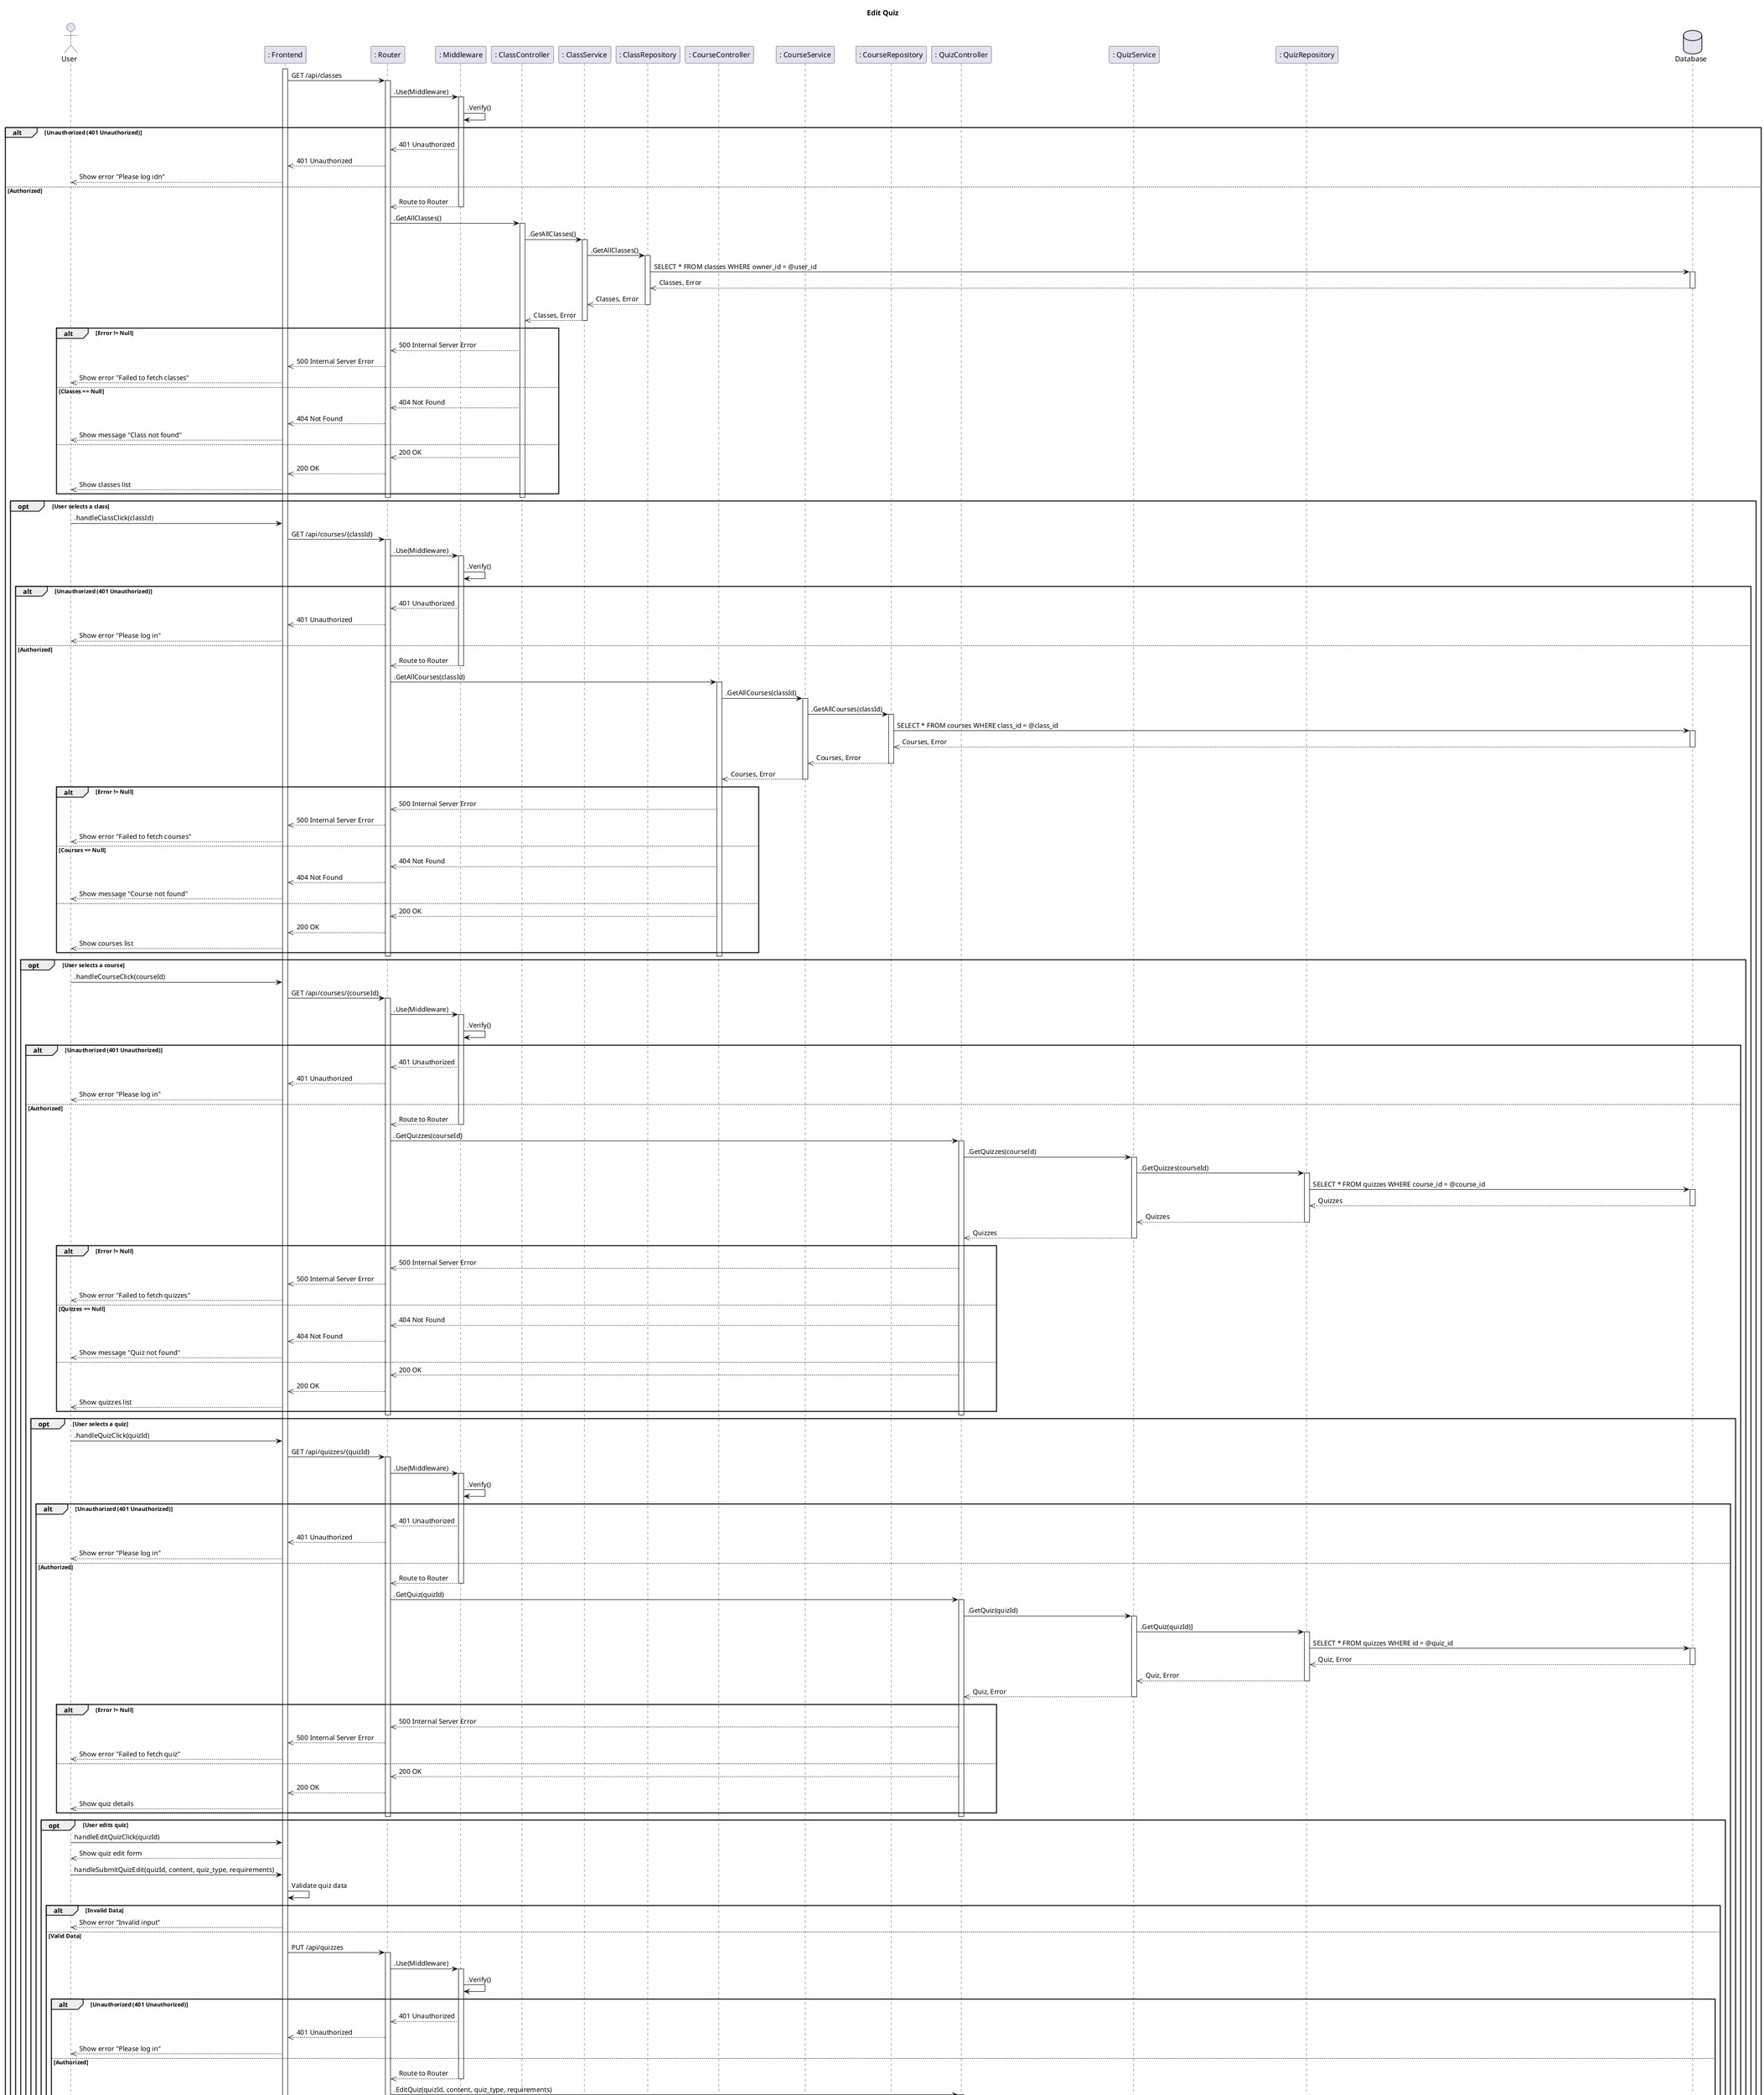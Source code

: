 @startuml SequenceDiagram
title Edit Quiz

actor User

participant ": Frontend" as Frontend
participant ": Router" as Router
participant ": Middleware" as Middleware

participant ": ClassController" as ClassController
participant ": ClassService" as ClassService
participant ": ClassRepository" as ClassRepository

participant ": CourseController" as CourseController
participant ": CourseService" as CourseService
participant ": CourseRepository" as CourseRepository

participant ": QuizController" as QuizController
participant ": QuizService" as QuizService
participant ": QuizRepository" as QuizRepository

database Database

activate Frontend

Frontend -> Router: GET /api/classes
activate Router

Router -> Middleware: .Use(Middleware)
activate Middleware
Middleware -> Middleware : .Verify()

alt Unauthorized (401 Unauthorized)
  Middleware -->> Router: 401 Unauthorized
  Router -->> Frontend: 401 Unauthorized
  Frontend -->> User: Show error "Please log idn"
else Authorized
  Middleware -->> Router: Route to Router
  deactivate Middleware
  Router -> ClassController: .GetAllClasses()
  activate ClassController
  ClassController -> ClassService: .GetAllClasses()
  activate ClassService
  ClassService -> ClassRepository: .GetAllClasses()
  activate ClassRepository
  ClassRepository -> Database: SELECT * FROM classes WHERE owner_id = @user_id
  activate Database
  Database -->> ClassRepository : Classes, Error
  deactivate Database
  ClassRepository -->> ClassService : Classes, Error
  deactivate ClassRepository
  ClassService -->> ClassController : Classes, Error
  deactivate ClassService
  alt Error != Null
    ClassController -->> Router : 500 Internal Server Error
    Router -->> Frontend : 500 Internal Server Error
    Frontend -->> User : Show error "Failed to fetch classes"
  else Classes == Null
    ClassController -->> Router : 404 Not Found
    Router -->> Frontend : 404 Not Found
    Frontend -->> User : Show message "Class not found"
  else
    ClassController -->> Router : 200 OK
    Router -->> Frontend : 200 OK
    Frontend -->> User : Show classes list
  end
  deactivate ClassController
  deactivate Router

  opt User selects a class
    User -> Frontend: .handleClassClick(classId)
    Frontend -> Router: GET /api/courses/{classId}
    activate Router

    Router -> Middleware: .Use(Middleware)
    activate Middleware
    Middleware -> Middleware : .Verify()

    alt Unauthorized (401 Unauthorized)
        Middleware -->> Router: 401 Unauthorized
        Router -->> Frontend: 401 Unauthorized
        Frontend -->> User: Show error "Please log in"
    else Authorized
        Middleware -->> Router: Route to Router
        deactivate Middleware
        Router -> CourseController: .GetAllCourses(classId)
        activate CourseController
        CourseController -> CourseService: .GetAllCourses(classId)
        activate CourseService
        CourseService -> CourseRepository: .GetAllCourses(classId)
        activate CourseRepository
        CourseRepository -> Database: SELECT * FROM courses WHERE class_id = @class_id
        activate Database
        Database -->> CourseRepository : Courses, Error
        deactivate Database
        CourseRepository -->> CourseService : Courses, Error
        deactivate CourseRepository
        CourseService -->> CourseController : Courses, Error
        deactivate CourseService
        alt Error != Null
            CourseController -->> Router : 500 Internal Server Error
            Router -->> Frontend : 500 Internal Server Error
            Frontend -->> User : Show error "Failed to fetch courses"
        else Courses == Null
            CourseController -->> Router : 404 Not Found
            Router -->> Frontend : 404 Not Found
            Frontend -->> User : Show message "Course not found"
        else
            CourseController -->> Router : 200 OK
            Router -->> Frontend : 200 OK
            Frontend -->> User : Show courses list
        end
        deactivate CourseController
        deactivate Router

        opt User selects a course
          User -> Frontend: .handleCourseClick(courseId)
          Frontend -> Router: GET /api/courses/{courseId}
          activate Router
          Router -> Middleware: .Use(Middleware)
          activate Middleware
          Middleware -> Middleware : .Verify()
          alt Unauthorized (401 Unauthorized)
            Middleware -->> Router: 401 Unauthorized
            Router -->> Frontend: 401 Unauthorized
            Frontend -->> User: Show error "Please log in"
          else Authorized
            Middleware -->> Router: Route to Router
            deactivate Middleware
            Router -> QuizController: .GetQuizzes(courseId)
            activate QuizController
            QuizController -> QuizService: .GetQuizzes(courseId)
            activate QuizService
            QuizService -> QuizRepository: .GetQuizzes(courseId)
            activate QuizRepository
            QuizRepository -> Database: SELECT * FROM quizzes WHERE course_id = @course_id
            activate Database
            Database -->> QuizRepository : Quizzes
            deactivate Database
            QuizRepository -->> QuizService : Quizzes
            deactivate QuizRepository
            QuizService -->> QuizController : Quizzes
            deactivate QuizService
            alt Error != Null
              QuizController -->> Router : 500 Internal Server Error
              Router -->> Frontend : 500 Internal Server Error
              Frontend -->> User : Show error "Failed to fetch quizzes"
            else Quizzes == Null
              QuizController -->> Router : 404 Not Found
              Router -->> Frontend : 404 Not Found
              Frontend -->> User : Show message "Quiz not found"
            else
              QuizController -->> Router : 200 OK
              Router -->> Frontend : 200 OK
              Frontend -->> User : Show quizzes list
            end
            deactivate QuizController
            deactivate Router

            opt User selects a quiz
              User -> Frontend: .handleQuizClick(quizId)
              Frontend -> Router: GET /api/quizzes/{quizId}
              activate Router
              Router -> Middleware: .Use(Middleware)
              activate Middleware
              Middleware -> Middleware : .Verify()
              alt Unauthorized (401 Unauthorized)
                Middleware -->> Router: 401 Unauthorized
                Router -->> Frontend: 401 Unauthorized
                Frontend -->> User: Show error "Please log in"
              else Authorized
                Middleware -->> Router: Route to Router
                deactivate Middleware
                Router -> QuizController: .GetQuiz(quizId)
                activate QuizController
                QuizController -> QuizService: .GetQuiz(quizId)
                activate QuizService
                QuizService -> QuizRepository: .GetQuiz(quizId)]
                activate QuizRepository
                QuizRepository -> Database: SELECT * FROM quizzes WHERE id = @quiz_id
                activate Database
                Database -->> QuizRepository : Quiz, Error
                deactivate Database
                QuizRepository -->> QuizService : Quiz, Error
                deactivate QuizRepository
                QuizService -->> QuizController : Quiz, Error
                deactivate QuizService
                alt Error != Null
                    QuizController -->> Router : 500 Internal Server Error
                    Router -->> Frontend : 500 Internal Server Error
                    Frontend -->> User : Show error "Failed to fetch quiz"
                else
                    QuizController -->> Router : 200 OK
                    Router -->> Frontend : 200 OK
                    Frontend -->> User : Show quiz details
                end
                deactivate QuizController
                deactivate Router
                opt User edits quiz
                  User -> Frontend : handleEditQuizClick(quizId)
                  Frontend -->> User : Show quiz edit form
                  User -> Frontend : handleSubmitQuizEdit(quizId, content, quiz_type, requirements)
                  Frontend -> Frontend : Validate quiz data
                  alt Invalid Data
                      Frontend -->> User : Show error "Invalid input"
                  else Valid Data
                    Frontend -> Router: PUT /api/quizzes
                    activate Router
                    Router -> Middleware: .Use(Middleware)
                    activate Middleware
                    Middleware -> Middleware : .Verify()
                    alt Unauthorized (401 Unauthorized)
                      Middleware -->> Router: 401 Unauthorized
                      Router -->> Frontend: 401 Unauthorized
                      Frontend -->> User: Show error "Please log in"
                    else Authorized
                      Middleware -->> Router: Route to Router
                      deactivate Middleware
                      Router -> QuizController: .EditQuiz(quizId, content, quiz_type, requirements)
                      activate QuizController
                      QuizController -> QuizService: .EditQuiz(quizId, content, quiz_type, requirements)
                      activate QuizService
                      QuizService -> QuizRepository: .EditQuiz(quizId, content, quiz_type, requirements)
                      activate QuizRepository
                      QuizRepository -> Database: UPDATE quizzes SET content = @content, quiz_type = @quiz_type, requirements = @requirements WHERE id = @quiz_id
                      activate Database
                      Database -->> QuizRepository : Quiz, Error
                      deactivate Database
                      QuizRepository -->> QuizService : Quiz, Error
                      deactivate QuizRepository
                      QuizService -->> QuizController : Quiz, Error
                      deactivate QuizService
                      alt Error != Null
                        QuizController -->> Router : 500 Internal Server Error
                        Router -->> Frontend : 500 Internal Server Error
                        Frontend -->> User : Show error "Quiz edit failed"
                      else
                        QuizController -->> Router : 200 OK
                        Router -->> Frontend : 200 OK
                        Frontend -->> User : Show success "Quiz edited"
                      end
                      deactivate QuizController
                      deactivate Router
                    end
                  end
                end
              end
            end
          end
        end
      end
    end
  end
@enduml
